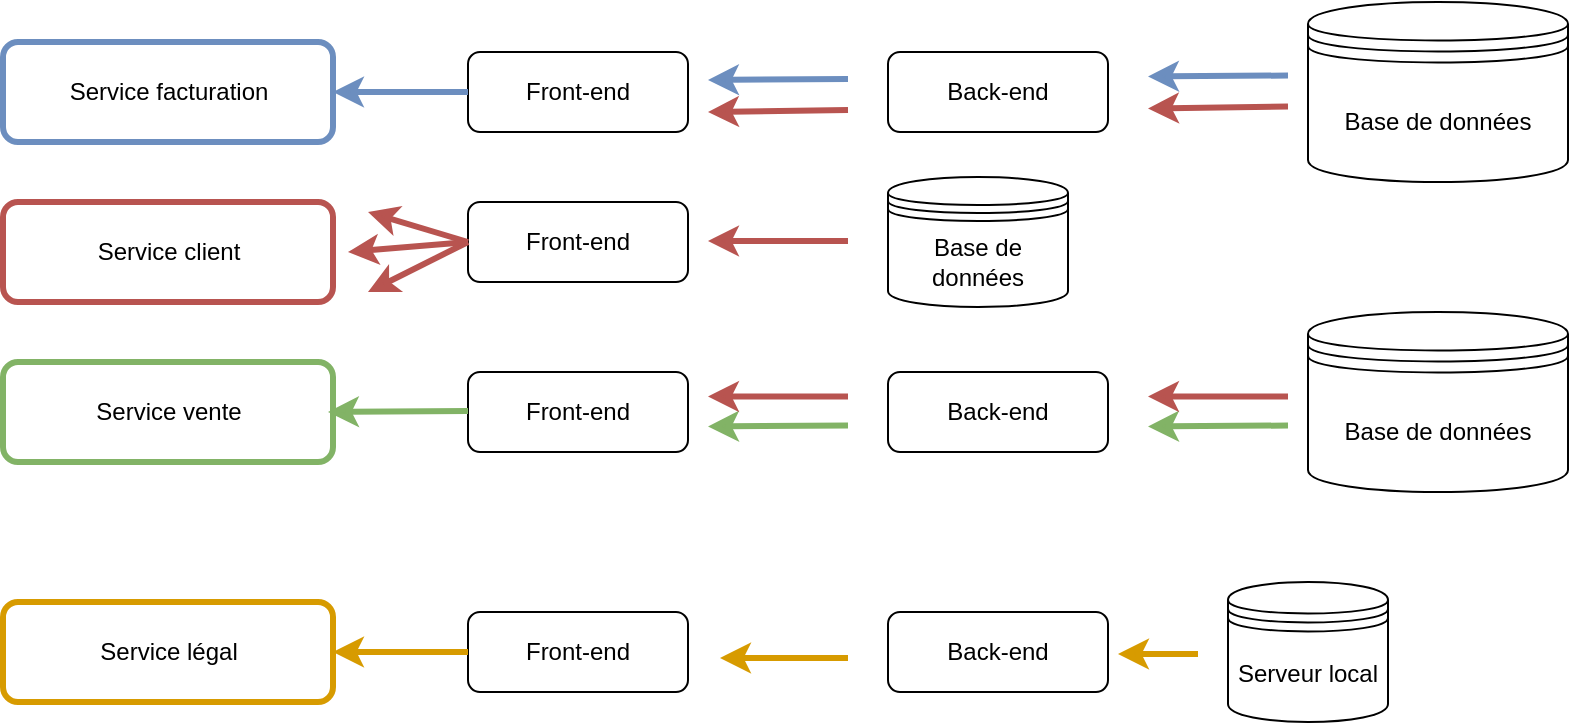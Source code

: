 <mxfile version="20.3.0" type="github">
  <diagram id="-Jm4Pk95iJd7ZQW0pU1n" name="Page-1">
    <mxGraphModel dx="1422" dy="724" grid="1" gridSize="10" guides="1" tooltips="1" connect="1" arrows="1" fold="1" page="1" pageScale="1" pageWidth="827" pageHeight="1169" math="0" shadow="0">
      <root>
        <mxCell id="0" />
        <mxCell id="1" parent="0" />
        <mxCell id="_26GdXSnej8FE8eCVRGA-15" value="Front-end" style="rounded=1;whiteSpace=wrap;html=1;" vertex="1" parent="1">
          <mxGeometry x="250" y="80" width="110" height="40" as="geometry" />
        </mxCell>
        <mxCell id="_26GdXSnej8FE8eCVRGA-16" value="Back-end" style="rounded=1;whiteSpace=wrap;html=1;" vertex="1" parent="1">
          <mxGeometry x="460" y="80" width="110" height="40" as="geometry" />
        </mxCell>
        <mxCell id="_26GdXSnej8FE8eCVRGA-17" value="&lt;div&gt;Base de données&lt;/div&gt;" style="shape=datastore;whiteSpace=wrap;html=1;" vertex="1" parent="1">
          <mxGeometry x="670" y="55" width="130" height="90" as="geometry" />
        </mxCell>
        <mxCell id="_26GdXSnej8FE8eCVRGA-18" value="Service facturation" style="text;html=1;align=center;verticalAlign=middle;resizable=0;points=[];autosize=1;strokeColor=none;fillColor=none;" vertex="1" parent="1">
          <mxGeometry x="40" y="85" width="120" height="30" as="geometry" />
        </mxCell>
        <mxCell id="_26GdXSnej8FE8eCVRGA-19" value="Service client" style="text;html=1;align=center;verticalAlign=middle;resizable=0;points=[];autosize=1;strokeColor=none;fillColor=none;" vertex="1" parent="1">
          <mxGeometry x="50" y="165" width="100" height="30" as="geometry" />
        </mxCell>
        <mxCell id="_26GdXSnej8FE8eCVRGA-20" value="Front-end" style="rounded=1;whiteSpace=wrap;html=1;" vertex="1" parent="1">
          <mxGeometry x="250" y="155" width="110" height="40" as="geometry" />
        </mxCell>
        <mxCell id="_26GdXSnej8FE8eCVRGA-22" value="Service vente" style="text;html=1;align=center;verticalAlign=middle;resizable=0;points=[];autosize=1;strokeColor=none;fillColor=none;" vertex="1" parent="1">
          <mxGeometry x="50" y="245" width="100" height="30" as="geometry" />
        </mxCell>
        <mxCell id="_26GdXSnej8FE8eCVRGA-23" value="Front-end" style="rounded=1;whiteSpace=wrap;html=1;" vertex="1" parent="1">
          <mxGeometry x="250" y="240" width="110" height="40" as="geometry" />
        </mxCell>
        <mxCell id="_26GdXSnej8FE8eCVRGA-24" value="&lt;div&gt;Back-end&lt;/div&gt;" style="rounded=1;whiteSpace=wrap;html=1;" vertex="1" parent="1">
          <mxGeometry x="460" y="240" width="110" height="40" as="geometry" />
        </mxCell>
        <mxCell id="_26GdXSnej8FE8eCVRGA-25" value="&lt;div&gt;Base de données&lt;/div&gt;" style="shape=datastore;whiteSpace=wrap;html=1;" vertex="1" parent="1">
          <mxGeometry x="670" y="210" width="130" height="90" as="geometry" />
        </mxCell>
        <mxCell id="_26GdXSnej8FE8eCVRGA-26" value="&lt;div&gt;Service légal&lt;/div&gt;" style="text;html=1;align=center;verticalAlign=middle;resizable=0;points=[];autosize=1;strokeColor=none;fillColor=none;" vertex="1" parent="1">
          <mxGeometry x="55" y="365" width="90" height="30" as="geometry" />
        </mxCell>
        <mxCell id="_26GdXSnej8FE8eCVRGA-27" value="Front-end" style="rounded=1;whiteSpace=wrap;html=1;" vertex="1" parent="1">
          <mxGeometry x="250" y="360" width="110" height="40" as="geometry" />
        </mxCell>
        <mxCell id="_26GdXSnej8FE8eCVRGA-28" value="Back-end" style="rounded=1;whiteSpace=wrap;html=1;" vertex="1" parent="1">
          <mxGeometry x="460" y="360" width="110" height="40" as="geometry" />
        </mxCell>
        <mxCell id="_26GdXSnej8FE8eCVRGA-29" value="" style="rounded=1;whiteSpace=wrap;html=1;fontFamily=Helvetica;fontSize=12;strokeWidth=3;fillColor=none;strokeColor=#6c8ebf;gradientColor=default;" vertex="1" parent="1">
          <mxGeometry x="17.5" y="75" width="165" height="50" as="geometry" />
        </mxCell>
        <mxCell id="_26GdXSnej8FE8eCVRGA-30" value="" style="endArrow=classic;html=1;rounded=0;fontFamily=Helvetica;fontSize=12;exitX=0;exitY=0.5;exitDx=0;exitDy=0;fillColor=#dae8fc;strokeColor=#6c8ebf;strokeWidth=3;entryX=1;entryY=0.5;entryDx=0;entryDy=0;" edge="1" parent="1" source="_26GdXSnej8FE8eCVRGA-15" target="_26GdXSnej8FE8eCVRGA-29">
          <mxGeometry width="50" height="50" relative="1" as="geometry">
            <mxPoint x="210" y="100" as="sourcePoint" />
            <mxPoint x="200" y="80" as="targetPoint" />
          </mxGeometry>
        </mxCell>
        <mxCell id="_26GdXSnej8FE8eCVRGA-31" value="" style="endArrow=classic;html=1;rounded=0;fontFamily=Helvetica;fontSize=12;exitX=1;exitY=0.5;exitDx=0;exitDy=0;fillColor=#dae8fc;strokeColor=#6c8ebf;strokeWidth=3;" edge="1" parent="1">
          <mxGeometry width="50" height="50" relative="1" as="geometry">
            <mxPoint x="440" y="93.5" as="sourcePoint" />
            <mxPoint x="370" y="94" as="targetPoint" />
          </mxGeometry>
        </mxCell>
        <mxCell id="_26GdXSnej8FE8eCVRGA-33" value="" style="rounded=1;whiteSpace=wrap;html=1;fontFamily=Helvetica;fontSize=12;strokeWidth=3;fillColor=none;strokeColor=#b85450;" vertex="1" parent="1">
          <mxGeometry x="17.5" y="155" width="165" height="50" as="geometry" />
        </mxCell>
        <mxCell id="_26GdXSnej8FE8eCVRGA-34" value="" style="endArrow=classic;html=1;rounded=0;fontFamily=Helvetica;fontSize=12;fillColor=#f8cecc;strokeColor=#b85450;strokeWidth=3;exitX=0;exitY=0.5;exitDx=0;exitDy=0;" edge="1" parent="1" source="_26GdXSnej8FE8eCVRGA-20">
          <mxGeometry width="50" height="50" relative="1" as="geometry">
            <mxPoint x="250" y="180" as="sourcePoint" />
            <mxPoint x="200" y="200" as="targetPoint" />
          </mxGeometry>
        </mxCell>
        <mxCell id="_26GdXSnej8FE8eCVRGA-35" value="" style="endArrow=classic;html=1;rounded=0;fontFamily=Helvetica;fontSize=12;fillColor=#f8cecc;strokeColor=#b85450;strokeWidth=3;" edge="1" parent="1">
          <mxGeometry width="50" height="50" relative="1" as="geometry">
            <mxPoint x="440" y="174.5" as="sourcePoint" />
            <mxPoint x="370" y="174.5" as="targetPoint" />
            <Array as="points">
              <mxPoint x="410" y="174.5" />
            </Array>
          </mxGeometry>
        </mxCell>
        <mxCell id="_26GdXSnej8FE8eCVRGA-36" value="" style="endArrow=classic;html=1;rounded=0;fontFamily=Helvetica;fontSize=12;fillColor=#f8cecc;strokeColor=#b85450;strokeWidth=3;exitX=0;exitY=0.5;exitDx=0;exitDy=0;" edge="1" parent="1" source="_26GdXSnej8FE8eCVRGA-20">
          <mxGeometry width="50" height="50" relative="1" as="geometry">
            <mxPoint x="190" y="170" as="sourcePoint" />
            <mxPoint x="200" y="160" as="targetPoint" />
          </mxGeometry>
        </mxCell>
        <mxCell id="_26GdXSnej8FE8eCVRGA-37" value="" style="rounded=1;whiteSpace=wrap;html=1;fontFamily=Helvetica;fontSize=12;strokeWidth=3;fillColor=none;strokeColor=#82b366;" vertex="1" parent="1">
          <mxGeometry x="17.5" y="235" width="165" height="50" as="geometry" />
        </mxCell>
        <mxCell id="_26GdXSnej8FE8eCVRGA-39" value="" style="endArrow=classic;html=1;rounded=0;fontFamily=Helvetica;fontSize=12;exitX=1;exitY=0.5;exitDx=0;exitDy=0;fillColor=#d5e8d4;strokeColor=#82b366;strokeWidth=3;verticalAlign=middle;" edge="1" parent="1">
          <mxGeometry width="50" height="50" relative="1" as="geometry">
            <mxPoint x="440" y="266.75" as="sourcePoint" />
            <mxPoint x="370" y="267.25" as="targetPoint" />
          </mxGeometry>
        </mxCell>
        <mxCell id="_26GdXSnej8FE8eCVRGA-41" value="" style="endArrow=classic;html=1;rounded=0;fontFamily=Helvetica;fontSize=12;exitX=0;exitY=0.5;exitDx=0;exitDy=0;fillColor=#f8cecc;strokeColor=#b85450;strokeWidth=3;" edge="1" parent="1" source="_26GdXSnej8FE8eCVRGA-20">
          <mxGeometry width="50" height="50" relative="1" as="geometry">
            <mxPoint x="190" y="210" as="sourcePoint" />
            <mxPoint x="190" y="180" as="targetPoint" />
          </mxGeometry>
        </mxCell>
        <mxCell id="_26GdXSnej8FE8eCVRGA-42" value="Serveur local" style="shape=datastore;whiteSpace=wrap;html=1;" vertex="1" parent="1">
          <mxGeometry x="630" y="345" width="80" height="70" as="geometry" />
        </mxCell>
        <mxCell id="_26GdXSnej8FE8eCVRGA-44" value="" style="rounded=1;whiteSpace=wrap;html=1;fontFamily=Helvetica;fontSize=12;strokeWidth=3;fillColor=none;strokeColor=#d79b00;" vertex="1" parent="1">
          <mxGeometry x="17.5" y="355" width="165" height="50" as="geometry" />
        </mxCell>
        <mxCell id="_26GdXSnej8FE8eCVRGA-45" value="" style="endArrow=classic;html=1;rounded=0;fontFamily=Helvetica;fontSize=12;exitX=0;exitY=0.5;exitDx=0;exitDy=0;fillColor=#ffe6cc;strokeColor=#d79b00;strokeWidth=3;entryX=1;entryY=0.5;entryDx=0;entryDy=0;" edge="1" parent="1" source="_26GdXSnej8FE8eCVRGA-27" target="_26GdXSnej8FE8eCVRGA-44">
          <mxGeometry width="50" height="50" relative="1" as="geometry">
            <mxPoint x="210" y="380" as="sourcePoint" />
            <mxPoint x="240" y="380" as="targetPoint" />
          </mxGeometry>
        </mxCell>
        <mxCell id="_26GdXSnej8FE8eCVRGA-46" value="" style="endArrow=classic;html=1;rounded=0;fontFamily=Helvetica;fontSize=12;fillColor=#ffe6cc;strokeColor=#d79b00;strokeWidth=3;entryX=1;entryY=0.75;entryDx=0;entryDy=0;entryPerimeter=0;" edge="1" parent="1">
          <mxGeometry width="50" height="50" relative="1" as="geometry">
            <mxPoint x="440" y="383" as="sourcePoint" />
            <mxPoint x="376" y="383" as="targetPoint" />
            <Array as="points">
              <mxPoint x="386" y="383" />
            </Array>
          </mxGeometry>
        </mxCell>
        <mxCell id="_26GdXSnej8FE8eCVRGA-47" value="" style="endArrow=classic;html=1;rounded=0;fontFamily=Helvetica;fontSize=12;fillColor=#ffe6cc;strokeColor=#d79b00;strokeWidth=3;entryX=1;entryY=0.5;entryDx=0;entryDy=0;" edge="1" parent="1">
          <mxGeometry width="50" height="50" relative="1" as="geometry">
            <mxPoint x="615" y="381" as="sourcePoint" />
            <mxPoint x="575" y="381" as="targetPoint" />
          </mxGeometry>
        </mxCell>
        <mxCell id="_26GdXSnej8FE8eCVRGA-49" value="" style="endArrow=classic;html=1;rounded=0;fontFamily=Helvetica;fontSize=12;exitX=1;exitY=0.5;exitDx=0;exitDy=0;fillColor=#f8cecc;strokeColor=#b85450;strokeWidth=3;" edge="1" parent="1">
          <mxGeometry width="50" height="50" relative="1" as="geometry">
            <mxPoint x="440" y="109" as="sourcePoint" />
            <mxPoint x="370" y="110" as="targetPoint" />
          </mxGeometry>
        </mxCell>
        <mxCell id="_26GdXSnej8FE8eCVRGA-51" value="" style="endArrow=classic;html=1;rounded=0;fontFamily=Helvetica;fontSize=12;fillColor=#f8cecc;strokeColor=#b85450;strokeWidth=3;verticalAlign=middle;" edge="1" parent="1">
          <mxGeometry width="50" height="50" relative="1" as="geometry">
            <mxPoint x="440" y="252.25" as="sourcePoint" />
            <mxPoint x="370" y="252.25" as="targetPoint" />
          </mxGeometry>
        </mxCell>
        <mxCell id="_26GdXSnej8FE8eCVRGA-54" value="&lt;div&gt;Base de données&lt;/div&gt;" style="shape=datastore;whiteSpace=wrap;html=1;" vertex="1" parent="1">
          <mxGeometry x="460" y="142.5" width="90" height="65" as="geometry" />
        </mxCell>
        <mxCell id="_26GdXSnej8FE8eCVRGA-55" value="" style="endArrow=classic;html=1;rounded=0;fontFamily=Helvetica;fontSize=12;exitX=1;exitY=0.5;exitDx=0;exitDy=0;fillColor=#dae8fc;strokeColor=#6c8ebf;strokeWidth=3;" edge="1" parent="1">
          <mxGeometry width="50" height="50" relative="1" as="geometry">
            <mxPoint x="660" y="91.75" as="sourcePoint" />
            <mxPoint x="590" y="92.25" as="targetPoint" />
          </mxGeometry>
        </mxCell>
        <mxCell id="_26GdXSnej8FE8eCVRGA-56" value="" style="endArrow=classic;html=1;rounded=0;fontFamily=Helvetica;fontSize=12;exitX=1;exitY=0.5;exitDx=0;exitDy=0;fillColor=#f8cecc;strokeColor=#b85450;strokeWidth=3;" edge="1" parent="1">
          <mxGeometry width="50" height="50" relative="1" as="geometry">
            <mxPoint x="660" y="107.25" as="sourcePoint" />
            <mxPoint x="590" y="108.25" as="targetPoint" />
          </mxGeometry>
        </mxCell>
        <mxCell id="_26GdXSnej8FE8eCVRGA-57" value="" style="endArrow=classic;html=1;rounded=0;fontFamily=Helvetica;fontSize=12;exitX=1;exitY=0.5;exitDx=0;exitDy=0;fillColor=#d5e8d4;strokeColor=#82b366;strokeWidth=3;verticalAlign=middle;" edge="1" parent="1">
          <mxGeometry width="50" height="50" relative="1" as="geometry">
            <mxPoint x="660" y="266.75" as="sourcePoint" />
            <mxPoint x="590" y="267.25" as="targetPoint" />
          </mxGeometry>
        </mxCell>
        <mxCell id="_26GdXSnej8FE8eCVRGA-58" value="" style="endArrow=classic;html=1;rounded=0;fontFamily=Helvetica;fontSize=12;fillColor=#f8cecc;strokeColor=#b85450;strokeWidth=3;verticalAlign=middle;" edge="1" parent="1">
          <mxGeometry width="50" height="50" relative="1" as="geometry">
            <mxPoint x="660" y="252.25" as="sourcePoint" />
            <mxPoint x="590" y="252.25" as="targetPoint" />
          </mxGeometry>
        </mxCell>
        <mxCell id="_26GdXSnej8FE8eCVRGA-60" value="" style="endArrow=classic;html=1;rounded=0;fontFamily=Helvetica;fontSize=12;exitX=1;exitY=0.5;exitDx=0;exitDy=0;fillColor=#d5e8d4;strokeColor=#82b366;strokeWidth=3;verticalAlign=middle;" edge="1" parent="1">
          <mxGeometry width="50" height="50" relative="1" as="geometry">
            <mxPoint x="250" y="259.5" as="sourcePoint" />
            <mxPoint x="180" y="260" as="targetPoint" />
          </mxGeometry>
        </mxCell>
      </root>
    </mxGraphModel>
  </diagram>
</mxfile>
